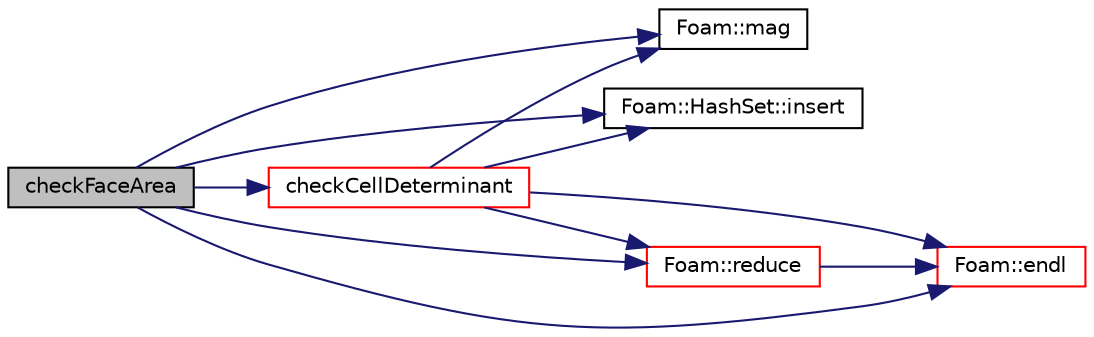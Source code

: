 digraph "checkFaceArea"
{
  bgcolor="transparent";
  edge [fontname="Helvetica",fontsize="10",labelfontname="Helvetica",labelfontsize="10"];
  node [fontname="Helvetica",fontsize="10",shape=record];
  rankdir="LR";
  Node5956 [label="checkFaceArea",height=0.2,width=0.4,color="black", fillcolor="grey75", style="filled", fontcolor="black"];
  Node5956 -> Node5957 [color="midnightblue",fontsize="10",style="solid",fontname="Helvetica"];
  Node5957 [label="checkCellDeterminant",height=0.2,width=0.4,color="red",URL="$a22309.html#af0c7e937ce83711247f5519b530eb868",tooltip="Area of internal faces v.s. boundary faces. "];
  Node5957 -> Node5959 [color="midnightblue",fontsize="10",style="solid",fontname="Helvetica"];
  Node5959 [label="Foam::mag",height=0.2,width=0.4,color="black",URL="$a21851.html#a929da2a3fdcf3dacbbe0487d3a330dae"];
  Node5957 -> Node5966 [color="midnightblue",fontsize="10",style="solid",fontname="Helvetica"];
  Node5966 [label="Foam::HashSet::insert",height=0.2,width=0.4,color="black",URL="$a26829.html#a49f0753d9652681fc3a81f59951a0ad7",tooltip="Insert a new entry. "];
  Node5957 -> Node5967 [color="midnightblue",fontsize="10",style="solid",fontname="Helvetica"];
  Node5967 [label="Foam::reduce",height=0.2,width=0.4,color="red",URL="$a21851.html#a7ffd6af4acc2eb9ba72ee296b5ecda23"];
  Node5967 -> Node5968 [color="midnightblue",fontsize="10",style="solid",fontname="Helvetica"];
  Node5968 [label="Foam::endl",height=0.2,width=0.4,color="red",URL="$a21851.html#a2db8fe02a0d3909e9351bb4275b23ce4",tooltip="Add newline and flush stream. "];
  Node5957 -> Node5968 [color="midnightblue",fontsize="10",style="solid",fontname="Helvetica"];
  Node5956 -> Node5968 [color="midnightblue",fontsize="10",style="solid",fontname="Helvetica"];
  Node5956 -> Node5966 [color="midnightblue",fontsize="10",style="solid",fontname="Helvetica"];
  Node5956 -> Node5959 [color="midnightblue",fontsize="10",style="solid",fontname="Helvetica"];
  Node5956 -> Node5967 [color="midnightblue",fontsize="10",style="solid",fontname="Helvetica"];
}
